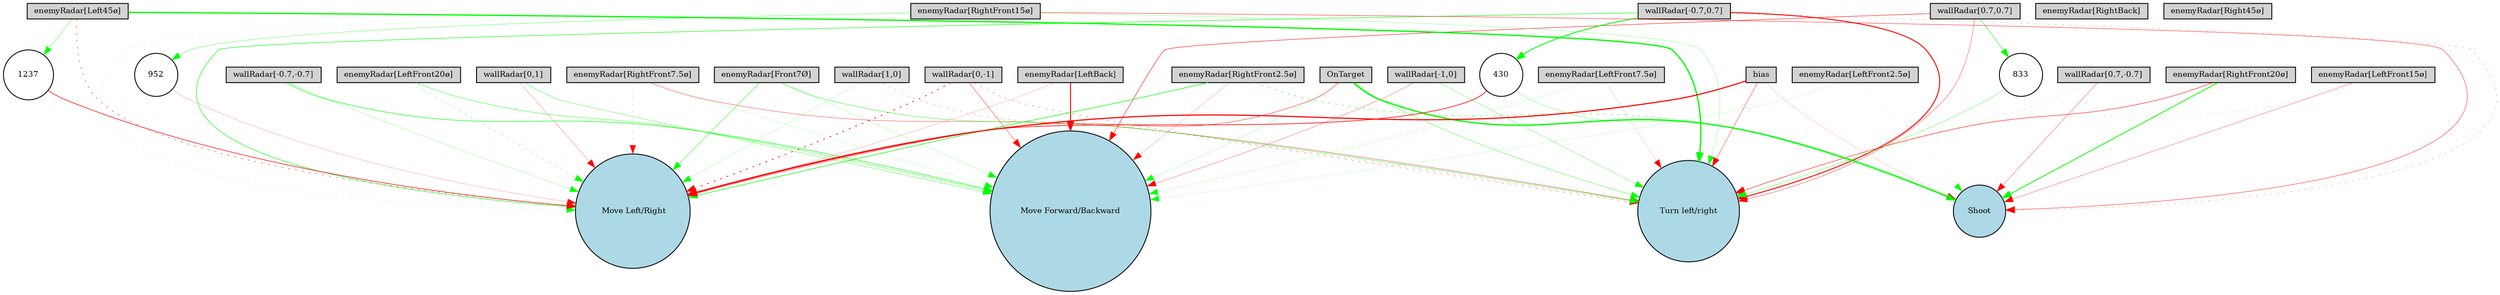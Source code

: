 digraph {
	node [fontsize=9 height=0.2 shape=circle width=0.2]
	"wallRadar[1,0]" [fillcolor=lightgray shape=box style=filled]
	"wallRadar[0,1]" [fillcolor=lightgray shape=box style=filled]
	"wallRadar[-1,0]" [fillcolor=lightgray shape=box style=filled]
	"wallRadar[0,-1]" [fillcolor=lightgray shape=box style=filled]
	"wallRadar[0.7,0.7]" [fillcolor=lightgray shape=box style=filled]
	"wallRadar[-0.7,0.7]" [fillcolor=lightgray shape=box style=filled]
	"wallRadar[-0.7,-0.7]" [fillcolor=lightgray shape=box style=filled]
	"wallRadar[0.7,-0.7]" [fillcolor=lightgray shape=box style=filled]
	"enemyRadar[RightBack]" [fillcolor=lightgray shape=box style=filled]
	"enemyRadar[LeftBack]" [fillcolor=lightgray shape=box style=filled]
	"enemyRadar[Right45ø]" [fillcolor=lightgray shape=box style=filled]
	"enemyRadar[Left45ø]" [fillcolor=lightgray shape=box style=filled]
	"enemyRadar[RightFront20ø]" [fillcolor=lightgray shape=box style=filled]
	"enemyRadar[LeftFront20ø]" [fillcolor=lightgray shape=box style=filled]
	"enemyRadar[RightFront15ø]" [fillcolor=lightgray shape=box style=filled]
	"enemyRadar[LeftFront15ø]" [fillcolor=lightgray shape=box style=filled]
	"enemyRadar[RightFront7.5ø]" [fillcolor=lightgray shape=box style=filled]
	"enemyRadar[LeftFront7.5ø]" [fillcolor=lightgray shape=box style=filled]
	"enemyRadar[RightFront2.5ø]" [fillcolor=lightgray shape=box style=filled]
	"enemyRadar[LeftFront2.5ø]" [fillcolor=lightgray shape=box style=filled]
	"enemyRadar[Front7Ø]" [fillcolor=lightgray shape=box style=filled]
	OnTarget [fillcolor=lightgray shape=box style=filled]
	bias [fillcolor=lightgray shape=box style=filled]
	Shoot [fillcolor=lightblue style=filled]
	"Move Forward/Backward" [fillcolor=lightblue style=filled]
	" Move Left/Right" [fillcolor=lightblue style=filled]
	"Turn left/right" [fillcolor=lightblue style=filled]
	833 [fillcolor=white style=filled]
	430 [fillcolor=white style=filled]
	1237 [fillcolor=white style=filled]
	952 [fillcolor=white style=filled]
	"enemyRadar[RightFront7.5ø]" -> "Turn left/right" [color=red penwidth=0.33914056723945785 style=solid]
	"enemyRadar[RightFront15ø]" -> "Turn left/right" [color=green penwidth=0.2061996131674919 style=solid]
	"wallRadar[0.7,-0.7]" -> Shoot [color=red penwidth=0.30478460861328727 style=solid]
	"enemyRadar[LeftBack]" -> "Turn left/right" [color=green penwidth=0.11828083892524012 style=dotted]
	"wallRadar[-1,0]" -> "Turn left/right" [color=green penwidth=0.2751279632848782 style=solid]
	"enemyRadar[RightFront2.5ø]" -> "Move Forward/Backward" [color=red penwidth=0.1648822594480979 style=solid]
	"enemyRadar[RightFront2.5ø]" -> " Move Left/Right" [color=green penwidth=0.6506177967627652 style=solid]
	"enemyRadar[LeftBack]" -> " Move Left/Right" [color=red penwidth=0.15102291531476128 style=solid]
	"enemyRadar[Front7Ø]" -> "Move Forward/Backward" [color=green penwidth=0.1658395737352118 style=solid]
	"enemyRadar[RightFront7.5ø]" -> "Move Forward/Backward" [color=green penwidth=0.11339926127819362 style=solid]
	"enemyRadar[Front7Ø]" -> " Move Left/Right" [color=green penwidth=0.43462093306220984 style=solid]
	"wallRadar[-0.7,0.7]" -> "Turn left/right" [color=red penwidth=1.089994806577346 style=solid]
	"wallRadar[-0.7,-0.7]" -> "Move Forward/Backward" [color=green penwidth=0.5900274622261551 style=solid]
	"enemyRadar[RightFront15ø]" -> " Move Left/Right" [color=green penwidth=0.1614516381239577 style=dotted]
	OnTarget -> "Move Forward/Backward" [color=green penwidth=0.15889951106658678 style=solid]
	"enemyRadar[Left45ø]" -> " Move Left/Right" [color=red penwidth=0.4660828823273079 style=dotted]
	"enemyRadar[RightFront20ø]" -> "Turn left/right" [color=red penwidth=0.49243617849430066 style=solid]
	"enemyRadar[RightFront20ø]" -> Shoot [color=green penwidth=0.9134447529611985 style=solid]
	"wallRadar[-0.7,0.7]" -> Shoot [color=red penwidth=0.22504058776659847 style=dotted]
	"enemyRadar[Left45ø]" -> "Turn left/right" [color=green penwidth=1.4732084633779594 style=solid]
	"wallRadar[0,1]" -> " Move Left/Right" [color=red penwidth=0.21453757670484833 style=solid]
	"wallRadar[1,0]" -> " Move Left/Right" [color=green penwidth=0.14897114696022126 style=solid]
	"enemyRadar[LeftFront2.5ø]" -> "Move Forward/Backward" [color=green penwidth=0.11340269194044447 style=solid]
	"enemyRadar[LeftFront15ø]" -> "Turn left/right" [color=red penwidth=0.1360688785634308 style=dotted]
	"wallRadar[0.7,-0.7]" -> "Turn left/right" [color=green penwidth=0.23604899506721455 style=dotted]
	"enemyRadar[LeftFront7.5ø]" -> "Move Forward/Backward" [color=green penwidth=0.12786845553383683 style=solid]
	"enemyRadar[LeftBack]" -> "Move Forward/Backward" [color=red penwidth=1.1272379302406161 style=solid]
	"wallRadar[-1,0]" -> "Move Forward/Backward" [color=red penwidth=0.263128888488116 style=solid]
	"wallRadar[-0.7,0.7]" -> " Move Left/Right" [color=green penwidth=0.5627928251755567 style=solid]
	bias -> Shoot [color=red penwidth=0.1253110469288705 style=solid]
	"enemyRadar[LeftFront7.5ø]" -> "Turn left/right" [color=red penwidth=0.1150467071333246 style=solid]
	"enemyRadar[LeftFront20ø]" -> " Move Left/Right" [color=green penwidth=0.37014563398252753 style=dotted]
	"enemyRadar[RightFront2.5ø]" -> Shoot [color=green penwidth=0.5347152575852745 style=dotted]
	"enemyRadar[Front7Ø]" -> "Turn left/right" [color=green penwidth=0.41013331590599633 style=solid]
	"wallRadar[0,-1]" -> "Turn left/right" [color=red penwidth=0.32629970050969803 style=dotted]
	"enemyRadar[RightFront15ø]" -> Shoot [color=red penwidth=0.41659507650976635 style=solid]
	"enemyRadar[LeftFront2.5ø]" -> Shoot [color=green penwidth=0.11587311793966157 style=dotted]
	"enemyRadar[RightFront7.5ø]" -> " Move Left/Right" [color=red penwidth=0.16719211784649235 style=dotted]
	"wallRadar[0,1]" -> "Move Forward/Backward" [color=green penwidth=0.3237803018670027 style=solid]
	"enemyRadar[LeftFront20ø]" -> "Move Forward/Backward" [color=green penwidth=0.3883748200943614 style=solid]
	"enemyRadar[LeftFront15ø]" -> Shoot [color=red penwidth=0.28160934024611195 style=solid]
	"wallRadar[1,0]" -> "Turn left/right" [color=red penwidth=0.24382227294611203 style=dotted]
	bias -> "Turn left/right" [color=red penwidth=0.36384535759544867 style=solid]
	OnTarget -> Shoot [color=green penwidth=1.488260912958278 style=solid]
	OnTarget -> " Move Left/Right" [color=red penwidth=0.4199972238558589 style=solid]
	"wallRadar[-0.7,-0.7]" -> " Move Left/Right" [color=green penwidth=0.18353647734055173 style=solid]
	"wallRadar[0.7,0.7]" -> "Turn left/right" [color=red penwidth=0.3408450467891393 style=solid]
	OnTarget -> "Turn left/right" [color=green penwidth=0.3393047033391995 style=solid]
	bias -> " Move Left/Right" [color=red penwidth=1.2740645342856007 style=solid]
	"wallRadar[0.7,0.7]" -> "Move Forward/Backward" [color=red penwidth=0.4925749188311789 style=solid]
	"wallRadar[0,-1]" -> " Move Left/Right" [color=red penwidth=0.8352240831338412 style=dotted]
	"wallRadar[0,-1]" -> "Move Forward/Backward" [color=red penwidth=0.35777591434651 style=solid]
	"wallRadar[-0.7,0.7]" -> 430 [color=green penwidth=1.0138957662765555 style=solid]
	430 -> " Move Left/Right" [color=red penwidth=0.742242294953053 style=solid]
	"wallRadar[0.7,0.7]" -> 833 [color=green penwidth=0.4898425164298311 style=solid]
	833 -> "Turn left/right" [color=green penwidth=0.3000205230072741 style=solid]
	"enemyRadar[RightFront15ø]" -> 952 [color=green penwidth=0.308308285374462 style=solid]
	952 -> " Move Left/Right" [color=red penwidth=0.1700635426672048 style=solid]
	430 -> Shoot [color=green penwidth=0.25317219727727547 style=solid]
	"enemyRadar[Left45ø]" -> 1237 [color=green penwidth=0.342335439668748 style=solid]
	1237 -> " Move Left/Right" [color=red penwidth=0.6511853926384461 style=solid]
}
